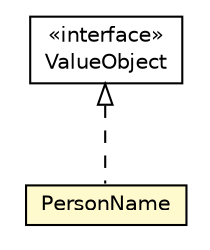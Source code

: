 #!/usr/local/bin/dot
#
# Class diagram 
# Generated by UMLGraph version R5_6_6-8-g8d7759 (http://www.umlgraph.org/)
#

digraph G {
	edge [fontname="Helvetica",fontsize=10,labelfontname="Helvetica",labelfontsize=10];
	node [fontname="Helvetica",fontsize=10,shape=plaintext];
	nodesep=0.25;
	ranksep=0.5;
	// org.dayatang.domain.ValueObject
	c77912 [label=<<table title="org.dayatang.domain.ValueObject" border="0" cellborder="1" cellspacing="0" cellpadding="2" port="p" href="../../../dayatang/domain/ValueObject.html">
		<tr><td><table border="0" cellspacing="0" cellpadding="1">
<tr><td align="center" balign="center"> &#171;interface&#187; </td></tr>
<tr><td align="center" balign="center"> ValueObject </td></tr>
		</table></td></tr>
		</table>>, URL="../../../dayatang/domain/ValueObject.html", fontname="Helvetica", fontcolor="black", fontsize=10.0];
	// org.dddlib.organisation.domain.PersonName
	c78149 [label=<<table title="org.dddlib.organisation.domain.PersonName" border="0" cellborder="1" cellspacing="0" cellpadding="2" port="p" bgcolor="lemonChiffon" href="./PersonName.html">
		<tr><td><table border="0" cellspacing="0" cellpadding="1">
<tr><td align="center" balign="center"> PersonName </td></tr>
		</table></td></tr>
		</table>>, URL="./PersonName.html", fontname="Helvetica", fontcolor="black", fontsize=10.0];
	//org.dddlib.organisation.domain.PersonName implements org.dayatang.domain.ValueObject
	c77912:p -> c78149:p [dir=back,arrowtail=empty,style=dashed];
}

